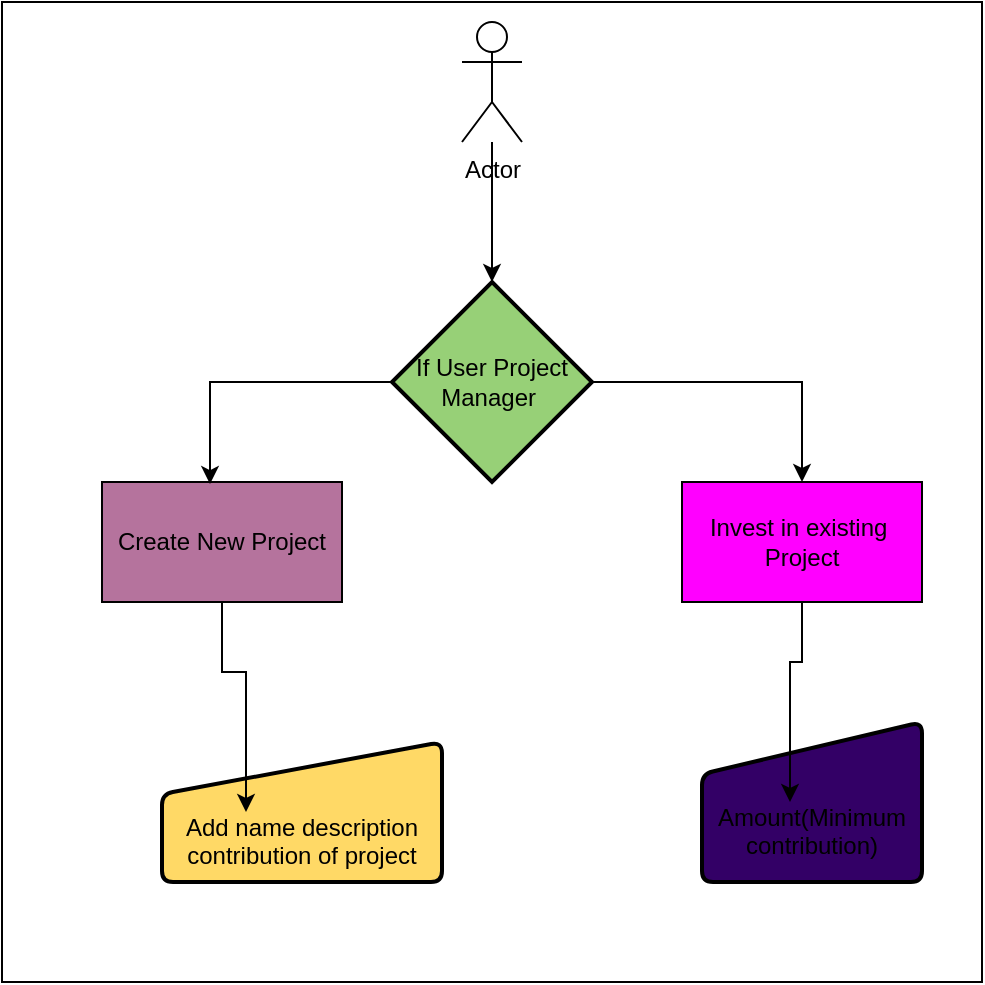<mxfile version="22.1.0" type="github">
  <diagram name="Page-1" id="VYeJ8HEGyXQb4DcT3hm-">
    <mxGraphModel dx="1120" dy="516" grid="1" gridSize="10" guides="1" tooltips="1" connect="1" arrows="1" fold="1" page="1" pageScale="1" pageWidth="850" pageHeight="1100" math="0" shadow="0">
      <root>
        <mxCell id="0" />
        <mxCell id="1" parent="0" />
        <mxCell id="qt4cJdHKE4tPPsj3RhS7-1" value="" style="whiteSpace=wrap;html=1;aspect=fixed;" vertex="1" parent="1">
          <mxGeometry x="280" y="370" width="490" height="490" as="geometry" />
        </mxCell>
        <mxCell id="qt4cJdHKE4tPPsj3RhS7-11" style="edgeStyle=orthogonalEdgeStyle;rounded=0;orthogonalLoop=1;jettySize=auto;html=1;" edge="1" parent="1" source="qt4cJdHKE4tPPsj3RhS7-3" target="qt4cJdHKE4tPPsj3RhS7-4">
          <mxGeometry relative="1" as="geometry" />
        </mxCell>
        <mxCell id="qt4cJdHKE4tPPsj3RhS7-3" value="Actor" style="shape=umlActor;verticalLabelPosition=bottom;verticalAlign=top;html=1;outlineConnect=0;" vertex="1" parent="1">
          <mxGeometry x="510" y="380" width="30" height="60" as="geometry" />
        </mxCell>
        <mxCell id="qt4cJdHKE4tPPsj3RhS7-14" style="edgeStyle=orthogonalEdgeStyle;rounded=0;orthogonalLoop=1;jettySize=auto;html=1;entryX=0.5;entryY=0;entryDx=0;entryDy=0;" edge="1" parent="1" source="qt4cJdHKE4tPPsj3RhS7-4" target="qt4cJdHKE4tPPsj3RhS7-6">
          <mxGeometry relative="1" as="geometry" />
        </mxCell>
        <mxCell id="qt4cJdHKE4tPPsj3RhS7-4" value="If User Project Manager&amp;nbsp;" style="strokeWidth=2;html=1;shape=mxgraph.flowchart.decision;whiteSpace=wrap;fillColor=#97D077;" vertex="1" parent="1">
          <mxGeometry x="475" y="510" width="100" height="100" as="geometry" />
        </mxCell>
        <mxCell id="qt4cJdHKE4tPPsj3RhS7-5" value="Create New Project" style="rounded=0;whiteSpace=wrap;html=1;fillColor=#B5739D;" vertex="1" parent="1">
          <mxGeometry x="330" y="610" width="120" height="60" as="geometry" />
        </mxCell>
        <mxCell id="qt4cJdHKE4tPPsj3RhS7-6" value="Invest in existing&amp;nbsp;&lt;br&gt;Project" style="rounded=0;whiteSpace=wrap;html=1;fillColor=#FF00FF;" vertex="1" parent="1">
          <mxGeometry x="620" y="610" width="120" height="60" as="geometry" />
        </mxCell>
        <mxCell id="qt4cJdHKE4tPPsj3RhS7-8" value="&lt;br&gt;&lt;br&gt;Add name description contribution of project" style="html=1;strokeWidth=2;shape=manualInput;whiteSpace=wrap;rounded=1;size=26;arcSize=11;fillColor=#FFD966;" vertex="1" parent="1">
          <mxGeometry x="360" y="740" width="140" height="70" as="geometry" />
        </mxCell>
        <mxCell id="qt4cJdHKE4tPPsj3RhS7-9" value="&lt;br&gt;&lt;br&gt;Amount(Minimum contribution)" style="html=1;strokeWidth=2;shape=manualInput;whiteSpace=wrap;rounded=1;size=26;arcSize=11;fillColor=#330066;" vertex="1" parent="1">
          <mxGeometry x="630" y="730" width="110" height="80" as="geometry" />
        </mxCell>
        <mxCell id="qt4cJdHKE4tPPsj3RhS7-13" style="edgeStyle=orthogonalEdgeStyle;rounded=0;orthogonalLoop=1;jettySize=auto;html=1;entryX=0.45;entryY=0.017;entryDx=0;entryDy=0;entryPerimeter=0;" edge="1" parent="1" source="qt4cJdHKE4tPPsj3RhS7-4" target="qt4cJdHKE4tPPsj3RhS7-5">
          <mxGeometry relative="1" as="geometry" />
        </mxCell>
        <mxCell id="qt4cJdHKE4tPPsj3RhS7-15" style="edgeStyle=orthogonalEdgeStyle;rounded=0;orthogonalLoop=1;jettySize=auto;html=1;entryX=0.3;entryY=0.5;entryDx=0;entryDy=0;entryPerimeter=0;" edge="1" parent="1" source="qt4cJdHKE4tPPsj3RhS7-5" target="qt4cJdHKE4tPPsj3RhS7-8">
          <mxGeometry relative="1" as="geometry" />
        </mxCell>
        <mxCell id="qt4cJdHKE4tPPsj3RhS7-17" style="edgeStyle=orthogonalEdgeStyle;rounded=0;orthogonalLoop=1;jettySize=auto;html=1;entryX=0.4;entryY=0.5;entryDx=0;entryDy=0;entryPerimeter=0;" edge="1" parent="1" source="qt4cJdHKE4tPPsj3RhS7-6" target="qt4cJdHKE4tPPsj3RhS7-9">
          <mxGeometry relative="1" as="geometry" />
        </mxCell>
      </root>
    </mxGraphModel>
  </diagram>
</mxfile>
